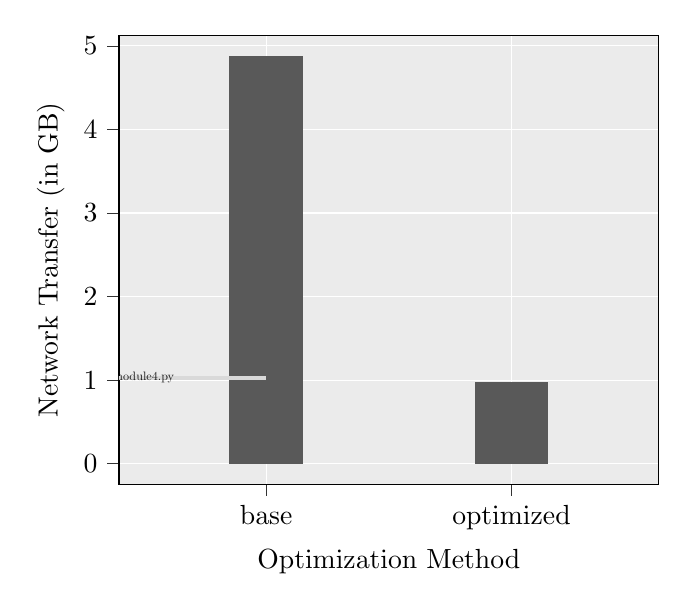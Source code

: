 % This file was created by tikzplotlib v0.9.9.
\begin{tikzpicture}

\begin{axis}[
axis background/.style={fill=white!92.157!black},
tick align=outside,
tick pos=left,
x grid style={white},
xlabel={Optimization Method},
xmajorgrids,
xmin=0.4, xmax=2.6,
xminorgrids,
xtick style={color=white!20!black},
xtick={1,2},
xticklabels={base,optimized},
y grid style={white},
ylabel={Network Transfer (in GB)},
ymajorgrids,
ymin=-0.244, ymax=5.12,
yminorgrids,
ytick style={color=white!20!black}
]
\path [fill=white!34.902!black, line width=0.354pt]
(axis cs:0.85,0)
--(axis cs:0.85,4.876)
--(axis cs:1.15,4.876)
--(axis cs:1.15,0)
--cycle;
\path [fill=white!34.902!black, line width=0.354pt]
(axis cs:1.85,0)
--(axis cs:1.85,0.973)
--(axis cs:2.15,0.973)
--(axis cs:2.15,0)
--cycle;

\path [draw=none, fill=white!85.098!black]
(axis cs:0,1)
--(axis cs:1,1)
--(axis cs:1,1.054)
--(axis cs:0,1.054)
--cycle;
\draw (axis cs:0.5,1.027) node[
  scale=0.44,
  text=white!10.196!black,
  rotate=0.0
]{module4.py};
\end{axis}

\end{tikzpicture}
